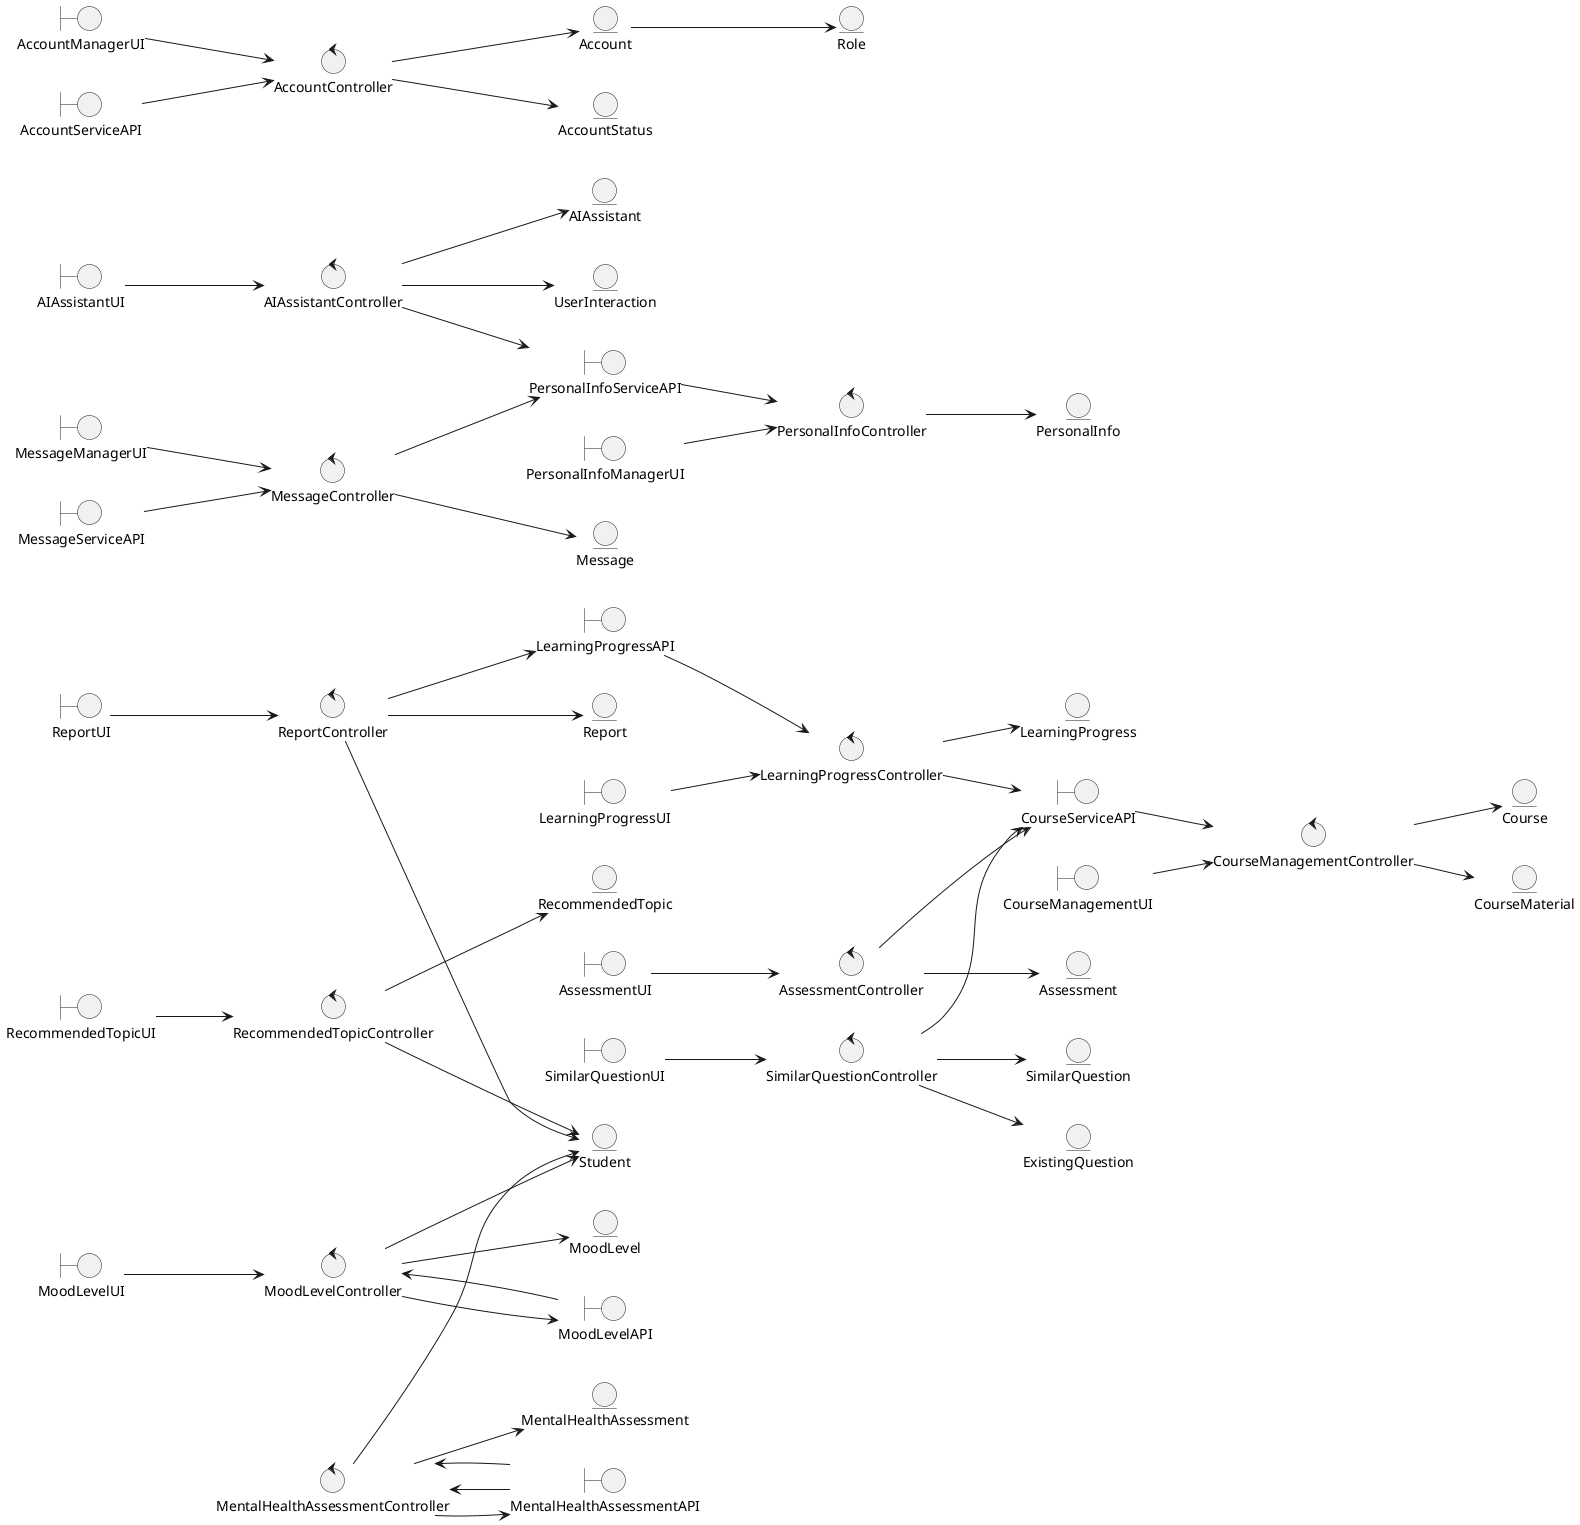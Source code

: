 @startuml
left to right direction

boundary ReportUI
boundary AssessmentUI
boundary AIAssistantUI
boundary AccountManagerUI
boundary MessageManagerUI
boundary SimilarQuestionUI
boundary CourseManagementUI
boundary LearningProgressUI
boundary RecommendedTopicUI
boundary PersonalInfoManagerUI

boundary CourseServiceAPI
boundary AccountServiceAPI
boundary MessageServiceAPI
boundary LearningProgressAPI
boundary PersonalInfoServiceAPI

control ReportController
control MessageController
control AccountController
control AssessmentController
control AIAssistantController
control PersonalInfoController
control SimilarQuestionController
control RecommendedTopicController
control LearningProgressController
control CourseManagementController

entity Role
entity Course
entity Report
entity Message
entity Student
entity Account
entity Assessment
entity AIAssistant
entity PersonalInfo
entity AccountStatus
entity CourseMaterial
entity UserInteraction
entity SimilarQuestion
entity ExistingQuestion
entity RecommendedTopic
entity LearningProgress

ReportUI --> ReportController
AssessmentUI --> AssessmentController
AIAssistantUI --> AIAssistantController
AccountManagerUI --> AccountController
MessageManagerUI --> MessageController
SimilarQuestionController --> ExistingQuestion
AccountController --> AccountStatus
CourseManagementController --> CourseMaterial
CourseManagementController --> Course
SimilarQuestionUI --> SimilarQuestionController
CourseManagementUI --> CourseManagementController
CourseServiceAPI --> CourseManagementController
LearningProgressUI --> LearningProgressController
RecommendedTopicUI --> RecommendedTopicController
PersonalInfoManagerUI --> PersonalInfoController

ReportController --> Report
ReportController --> Student
ReportController --> LearningProgressAPI
MessageController --> PersonalInfoServiceAPI
RecommendedTopicController --> Student
MessageController --> Message
AccountController --> Account
AssessmentController --> Assessment
AIAssistantController --> AIAssistant
PersonalInfoController --> PersonalInfo
SimilarQuestionController --> SimilarQuestion
RecommendedTopicController --> RecommendedTopic
LearningProgressController --> LearningProgress


AccountServiceAPI --> AccountController
MessageServiceAPI --> MessageController
LearningProgressAPI --> LearningProgressController

PersonalInfoServiceAPI --> PersonalInfoController


Account --> Role
AIAssistantController --> UserInteraction

LearningProgressController --> CourseServiceAPI
AssessmentController --> CourseServiceAPI
AIAssistantController --> PersonalInfoServiceAPI
SimilarQuestionController --> CourseServiceAPI


entity MentalHealthAssessment
boundary MentalHealthAssessmentAPI
boundary MoodLevelUI
boundary MoodLevelAPI
control MoodLevelController
entity MoodLevel
control MentalHealthAssessmentController

MentalHealthAssessmentAPI --> MentalHealthAssessmentController
MoodLevelUI --> MoodLevelController
MoodLevelController --> MoodLevel
MentalHealthAssessmentController --> MentalHealthAssessment
MentalHealthAssessmentController --> Student
MoodLevelController --> MoodLevelAPI
MoodLevelAPI --> MoodLevelController
MoodLevelController --> Student
MentalHealthAssessmentController --> MentalHealthAssessmentAPI
MentalHealthAssessmentAPI --> MentalHealthAssessmentController

@enduml